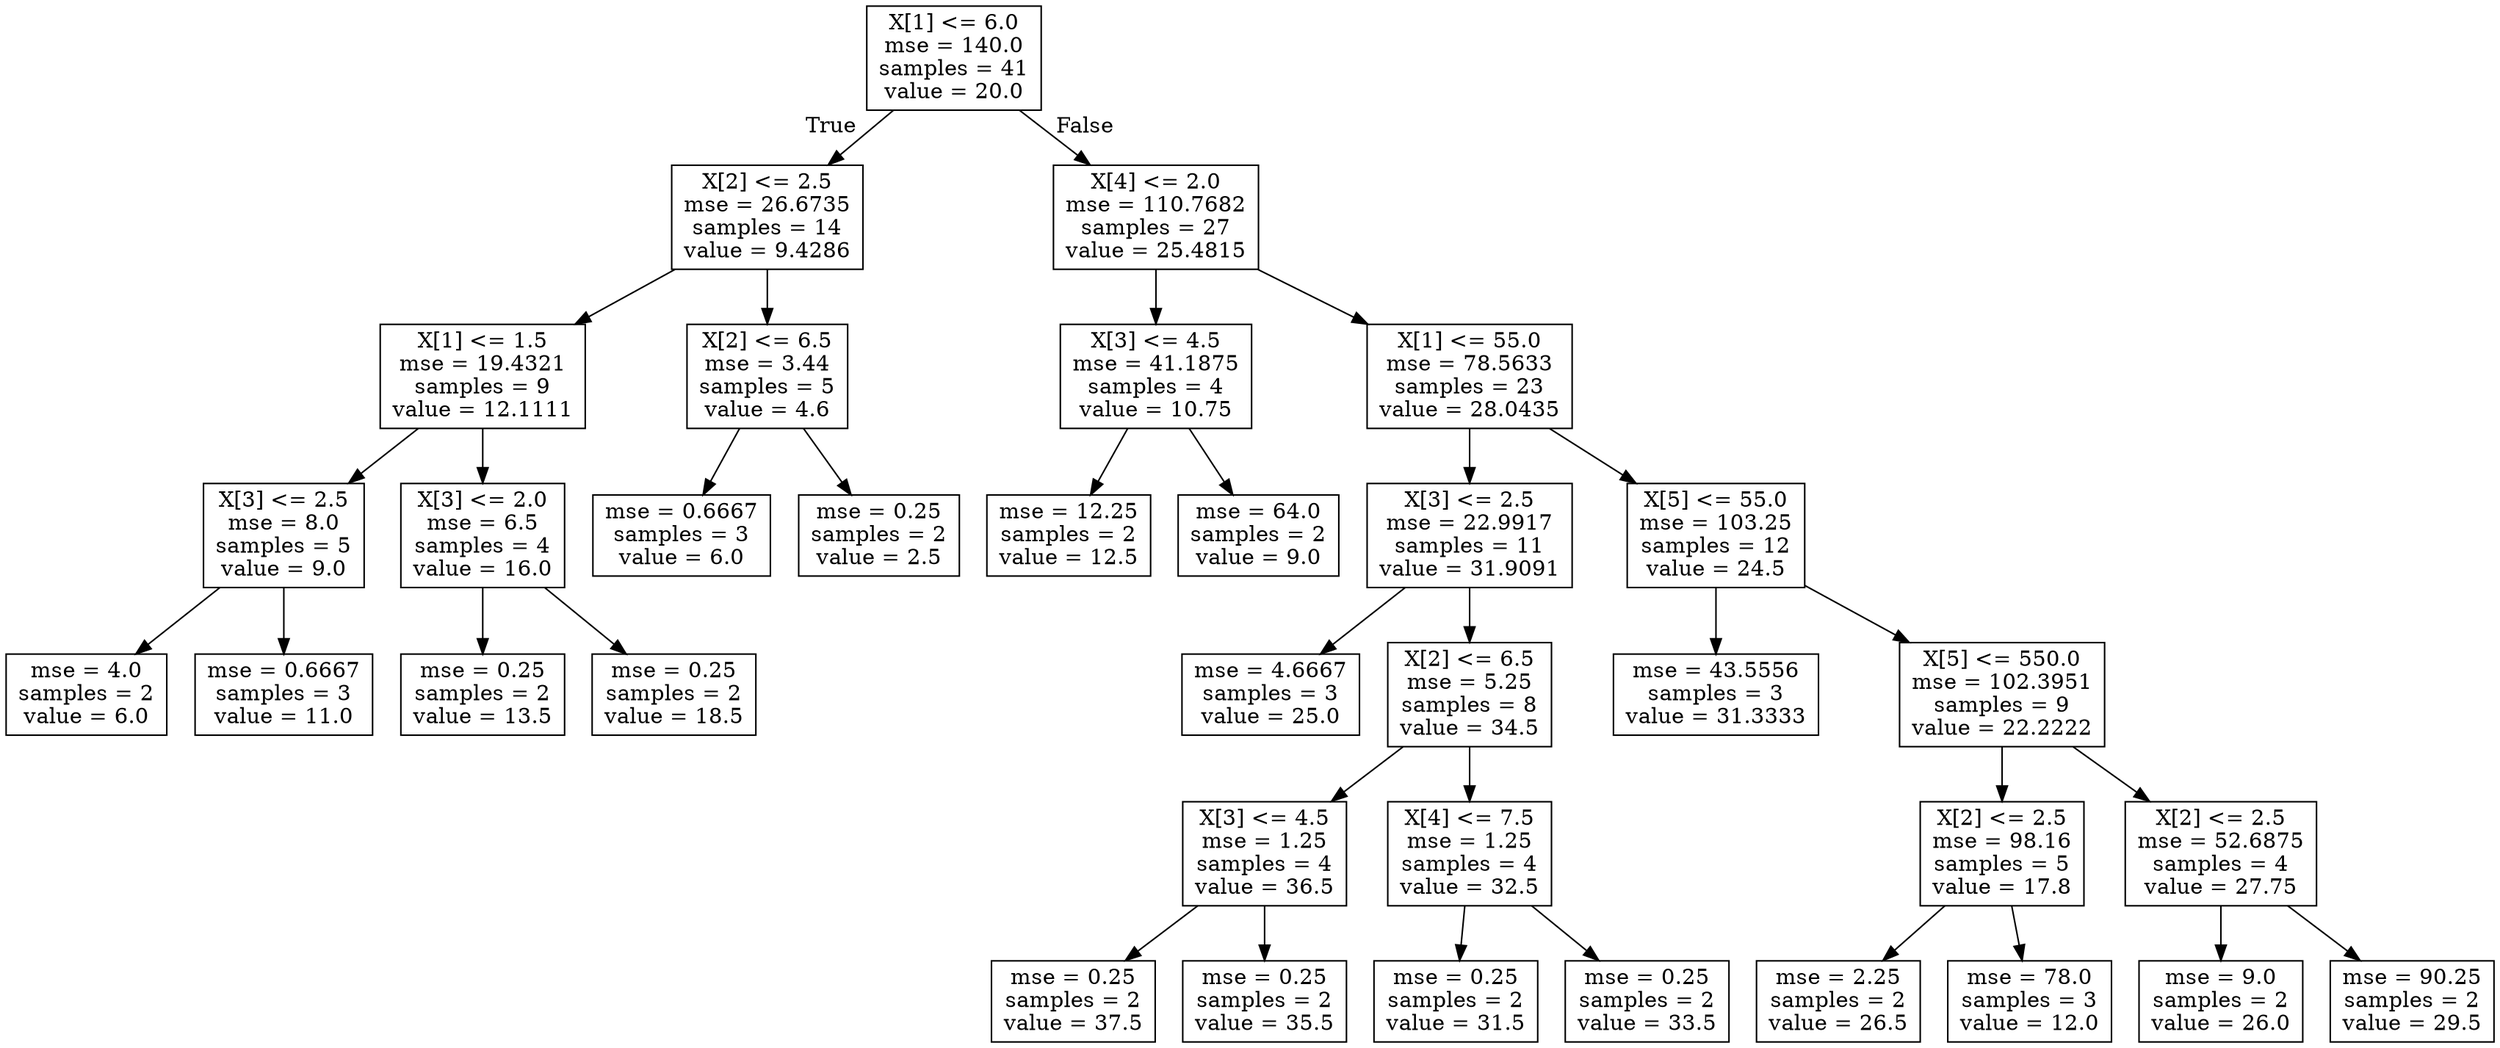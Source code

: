 digraph Tree {
node [shape=box] ;
0 [label="X[1] <= 6.0\nmse = 140.0\nsamples = 41\nvalue = 20.0"] ;
1 [label="X[2] <= 2.5\nmse = 26.6735\nsamples = 14\nvalue = 9.4286"] ;
0 -> 1 [labeldistance=2.5, labelangle=45, headlabel="True"] ;
2 [label="X[1] <= 1.5\nmse = 19.4321\nsamples = 9\nvalue = 12.1111"] ;
1 -> 2 ;
3 [label="X[3] <= 2.5\nmse = 8.0\nsamples = 5\nvalue = 9.0"] ;
2 -> 3 ;
4 [label="mse = 4.0\nsamples = 2\nvalue = 6.0"] ;
3 -> 4 ;
5 [label="mse = 0.6667\nsamples = 3\nvalue = 11.0"] ;
3 -> 5 ;
6 [label="X[3] <= 2.0\nmse = 6.5\nsamples = 4\nvalue = 16.0"] ;
2 -> 6 ;
7 [label="mse = 0.25\nsamples = 2\nvalue = 13.5"] ;
6 -> 7 ;
8 [label="mse = 0.25\nsamples = 2\nvalue = 18.5"] ;
6 -> 8 ;
9 [label="X[2] <= 6.5\nmse = 3.44\nsamples = 5\nvalue = 4.6"] ;
1 -> 9 ;
10 [label="mse = 0.6667\nsamples = 3\nvalue = 6.0"] ;
9 -> 10 ;
11 [label="mse = 0.25\nsamples = 2\nvalue = 2.5"] ;
9 -> 11 ;
12 [label="X[4] <= 2.0\nmse = 110.7682\nsamples = 27\nvalue = 25.4815"] ;
0 -> 12 [labeldistance=2.5, labelangle=-45, headlabel="False"] ;
13 [label="X[3] <= 4.5\nmse = 41.1875\nsamples = 4\nvalue = 10.75"] ;
12 -> 13 ;
14 [label="mse = 12.25\nsamples = 2\nvalue = 12.5"] ;
13 -> 14 ;
15 [label="mse = 64.0\nsamples = 2\nvalue = 9.0"] ;
13 -> 15 ;
16 [label="X[1] <= 55.0\nmse = 78.5633\nsamples = 23\nvalue = 28.0435"] ;
12 -> 16 ;
17 [label="X[3] <= 2.5\nmse = 22.9917\nsamples = 11\nvalue = 31.9091"] ;
16 -> 17 ;
18 [label="mse = 4.6667\nsamples = 3\nvalue = 25.0"] ;
17 -> 18 ;
19 [label="X[2] <= 6.5\nmse = 5.25\nsamples = 8\nvalue = 34.5"] ;
17 -> 19 ;
20 [label="X[3] <= 4.5\nmse = 1.25\nsamples = 4\nvalue = 36.5"] ;
19 -> 20 ;
21 [label="mse = 0.25\nsamples = 2\nvalue = 37.5"] ;
20 -> 21 ;
22 [label="mse = 0.25\nsamples = 2\nvalue = 35.5"] ;
20 -> 22 ;
23 [label="X[4] <= 7.5\nmse = 1.25\nsamples = 4\nvalue = 32.5"] ;
19 -> 23 ;
24 [label="mse = 0.25\nsamples = 2\nvalue = 31.5"] ;
23 -> 24 ;
25 [label="mse = 0.25\nsamples = 2\nvalue = 33.5"] ;
23 -> 25 ;
26 [label="X[5] <= 55.0\nmse = 103.25\nsamples = 12\nvalue = 24.5"] ;
16 -> 26 ;
27 [label="mse = 43.5556\nsamples = 3\nvalue = 31.3333"] ;
26 -> 27 ;
28 [label="X[5] <= 550.0\nmse = 102.3951\nsamples = 9\nvalue = 22.2222"] ;
26 -> 28 ;
29 [label="X[2] <= 2.5\nmse = 98.16\nsamples = 5\nvalue = 17.8"] ;
28 -> 29 ;
30 [label="mse = 2.25\nsamples = 2\nvalue = 26.5"] ;
29 -> 30 ;
31 [label="mse = 78.0\nsamples = 3\nvalue = 12.0"] ;
29 -> 31 ;
32 [label="X[2] <= 2.5\nmse = 52.6875\nsamples = 4\nvalue = 27.75"] ;
28 -> 32 ;
33 [label="mse = 9.0\nsamples = 2\nvalue = 26.0"] ;
32 -> 33 ;
34 [label="mse = 90.25\nsamples = 2\nvalue = 29.5"] ;
32 -> 34 ;
}